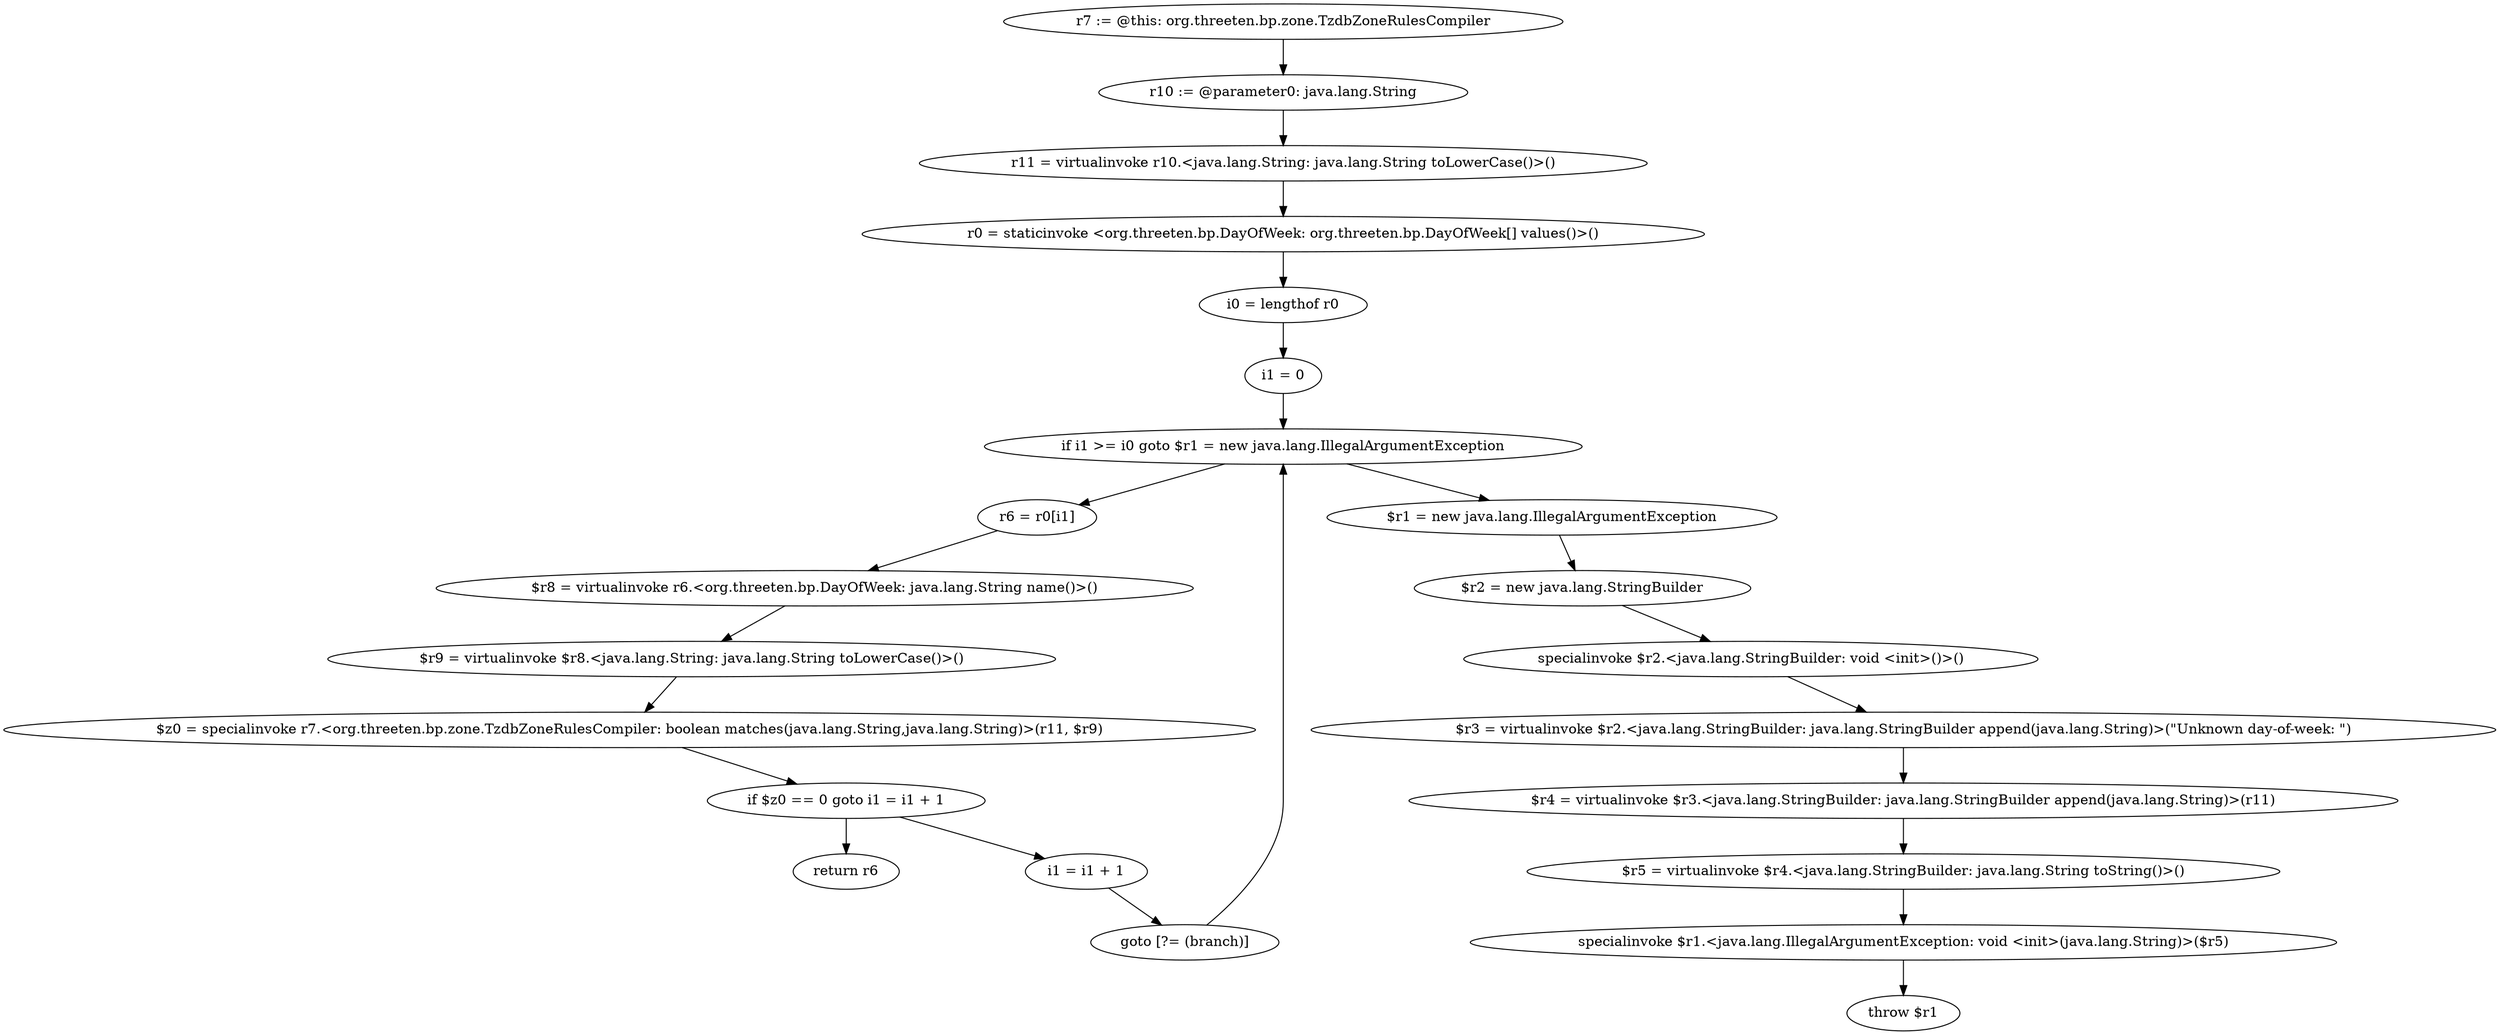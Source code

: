 digraph "unitGraph" {
    "r7 := @this: org.threeten.bp.zone.TzdbZoneRulesCompiler"
    "r10 := @parameter0: java.lang.String"
    "r11 = virtualinvoke r10.<java.lang.String: java.lang.String toLowerCase()>()"
    "r0 = staticinvoke <org.threeten.bp.DayOfWeek: org.threeten.bp.DayOfWeek[] values()>()"
    "i0 = lengthof r0"
    "i1 = 0"
    "if i1 >= i0 goto $r1 = new java.lang.IllegalArgumentException"
    "r6 = r0[i1]"
    "$r8 = virtualinvoke r6.<org.threeten.bp.DayOfWeek: java.lang.String name()>()"
    "$r9 = virtualinvoke $r8.<java.lang.String: java.lang.String toLowerCase()>()"
    "$z0 = specialinvoke r7.<org.threeten.bp.zone.TzdbZoneRulesCompiler: boolean matches(java.lang.String,java.lang.String)>(r11, $r9)"
    "if $z0 == 0 goto i1 = i1 + 1"
    "return r6"
    "i1 = i1 + 1"
    "goto [?= (branch)]"
    "$r1 = new java.lang.IllegalArgumentException"
    "$r2 = new java.lang.StringBuilder"
    "specialinvoke $r2.<java.lang.StringBuilder: void <init>()>()"
    "$r3 = virtualinvoke $r2.<java.lang.StringBuilder: java.lang.StringBuilder append(java.lang.String)>(\"Unknown day-of-week: \")"
    "$r4 = virtualinvoke $r3.<java.lang.StringBuilder: java.lang.StringBuilder append(java.lang.String)>(r11)"
    "$r5 = virtualinvoke $r4.<java.lang.StringBuilder: java.lang.String toString()>()"
    "specialinvoke $r1.<java.lang.IllegalArgumentException: void <init>(java.lang.String)>($r5)"
    "throw $r1"
    "r7 := @this: org.threeten.bp.zone.TzdbZoneRulesCompiler"->"r10 := @parameter0: java.lang.String";
    "r10 := @parameter0: java.lang.String"->"r11 = virtualinvoke r10.<java.lang.String: java.lang.String toLowerCase()>()";
    "r11 = virtualinvoke r10.<java.lang.String: java.lang.String toLowerCase()>()"->"r0 = staticinvoke <org.threeten.bp.DayOfWeek: org.threeten.bp.DayOfWeek[] values()>()";
    "r0 = staticinvoke <org.threeten.bp.DayOfWeek: org.threeten.bp.DayOfWeek[] values()>()"->"i0 = lengthof r0";
    "i0 = lengthof r0"->"i1 = 0";
    "i1 = 0"->"if i1 >= i0 goto $r1 = new java.lang.IllegalArgumentException";
    "if i1 >= i0 goto $r1 = new java.lang.IllegalArgumentException"->"r6 = r0[i1]";
    "if i1 >= i0 goto $r1 = new java.lang.IllegalArgumentException"->"$r1 = new java.lang.IllegalArgumentException";
    "r6 = r0[i1]"->"$r8 = virtualinvoke r6.<org.threeten.bp.DayOfWeek: java.lang.String name()>()";
    "$r8 = virtualinvoke r6.<org.threeten.bp.DayOfWeek: java.lang.String name()>()"->"$r9 = virtualinvoke $r8.<java.lang.String: java.lang.String toLowerCase()>()";
    "$r9 = virtualinvoke $r8.<java.lang.String: java.lang.String toLowerCase()>()"->"$z0 = specialinvoke r7.<org.threeten.bp.zone.TzdbZoneRulesCompiler: boolean matches(java.lang.String,java.lang.String)>(r11, $r9)";
    "$z0 = specialinvoke r7.<org.threeten.bp.zone.TzdbZoneRulesCompiler: boolean matches(java.lang.String,java.lang.String)>(r11, $r9)"->"if $z0 == 0 goto i1 = i1 + 1";
    "if $z0 == 0 goto i1 = i1 + 1"->"return r6";
    "if $z0 == 0 goto i1 = i1 + 1"->"i1 = i1 + 1";
    "i1 = i1 + 1"->"goto [?= (branch)]";
    "goto [?= (branch)]"->"if i1 >= i0 goto $r1 = new java.lang.IllegalArgumentException";
    "$r1 = new java.lang.IllegalArgumentException"->"$r2 = new java.lang.StringBuilder";
    "$r2 = new java.lang.StringBuilder"->"specialinvoke $r2.<java.lang.StringBuilder: void <init>()>()";
    "specialinvoke $r2.<java.lang.StringBuilder: void <init>()>()"->"$r3 = virtualinvoke $r2.<java.lang.StringBuilder: java.lang.StringBuilder append(java.lang.String)>(\"Unknown day-of-week: \")";
    "$r3 = virtualinvoke $r2.<java.lang.StringBuilder: java.lang.StringBuilder append(java.lang.String)>(\"Unknown day-of-week: \")"->"$r4 = virtualinvoke $r3.<java.lang.StringBuilder: java.lang.StringBuilder append(java.lang.String)>(r11)";
    "$r4 = virtualinvoke $r3.<java.lang.StringBuilder: java.lang.StringBuilder append(java.lang.String)>(r11)"->"$r5 = virtualinvoke $r4.<java.lang.StringBuilder: java.lang.String toString()>()";
    "$r5 = virtualinvoke $r4.<java.lang.StringBuilder: java.lang.String toString()>()"->"specialinvoke $r1.<java.lang.IllegalArgumentException: void <init>(java.lang.String)>($r5)";
    "specialinvoke $r1.<java.lang.IllegalArgumentException: void <init>(java.lang.String)>($r5)"->"throw $r1";
}
